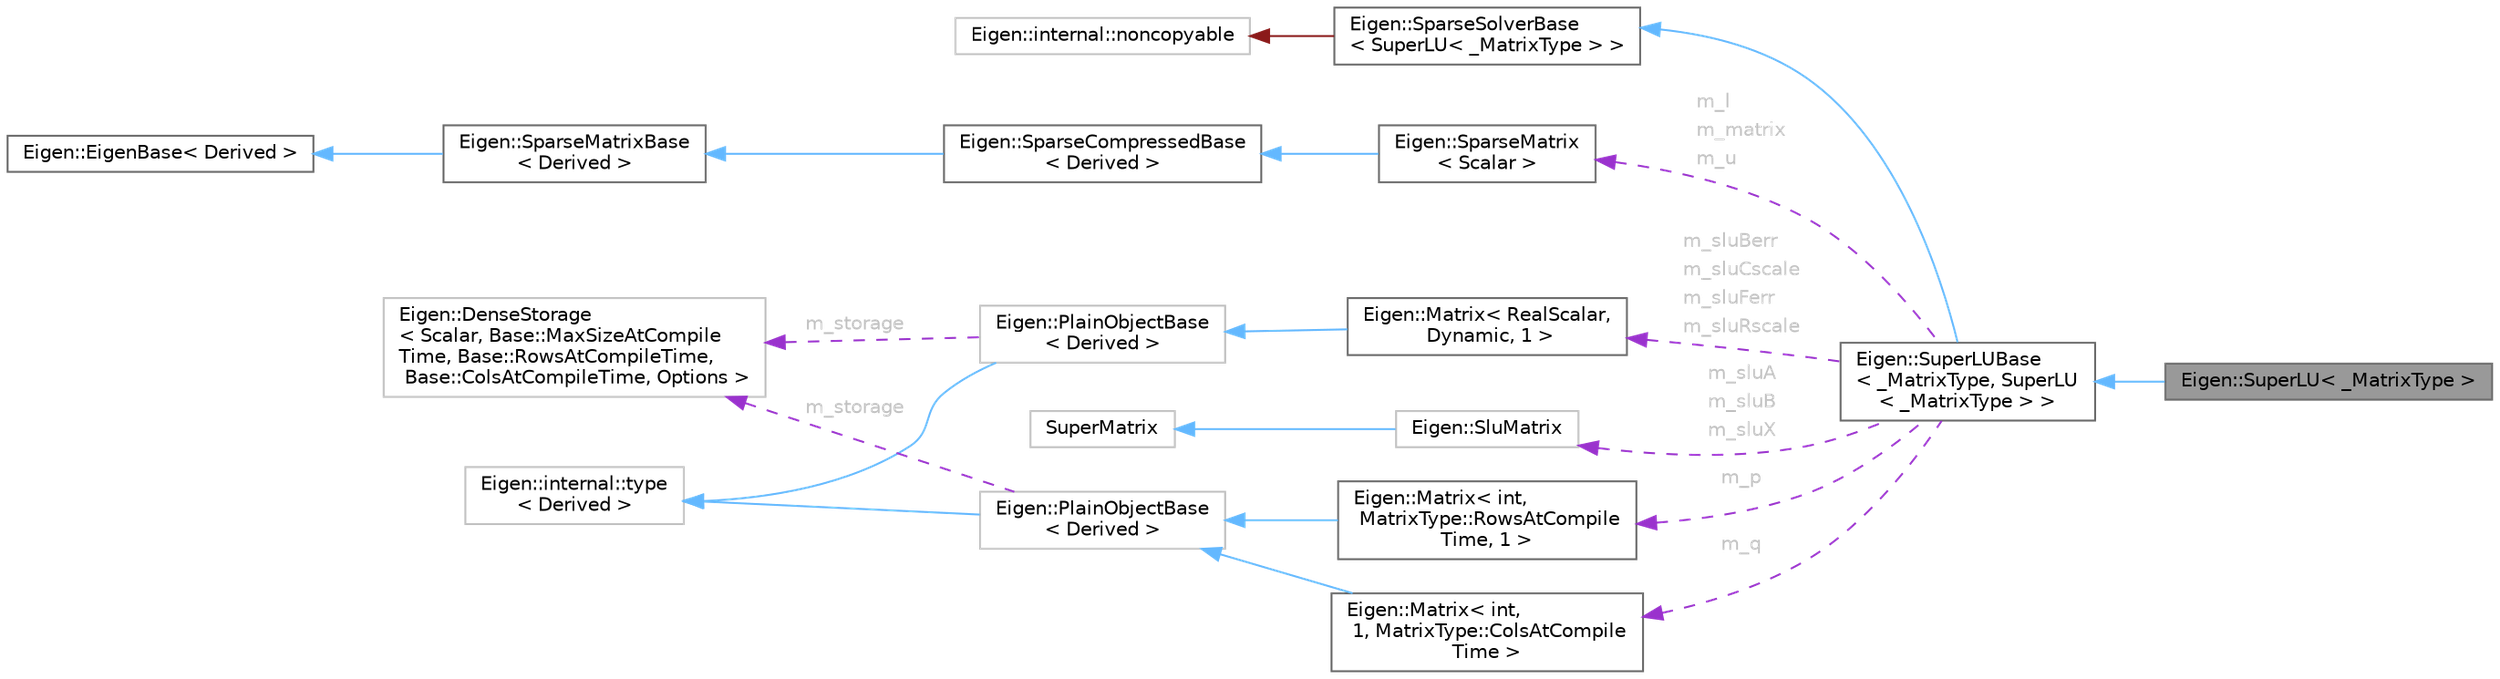 digraph "Eigen::SuperLU&lt; _MatrixType &gt;"
{
 // LATEX_PDF_SIZE
  bgcolor="transparent";
  edge [fontname=Helvetica,fontsize=10,labelfontname=Helvetica,labelfontsize=10];
  node [fontname=Helvetica,fontsize=10,shape=box,height=0.2,width=0.4];
  rankdir="LR";
  Node1 [id="Node000001",label="Eigen::SuperLU\< _MatrixType \>",height=0.2,width=0.4,color="gray40", fillcolor="grey60", style="filled", fontcolor="black",tooltip="A sparse direct LU factorization and solver based on the SuperLU library."];
  Node2 -> Node1 [id="edge20_Node000001_Node000002",dir="back",color="steelblue1",style="solid",tooltip=" "];
  Node2 [id="Node000002",label="Eigen::SuperLUBase\l\< _MatrixType, SuperLU\l\< _MatrixType \> \>",height=0.2,width=0.4,color="gray40", fillcolor="white", style="filled",URL="$classEigen_1_1SuperLUBase.html",tooltip=" "];
  Node3 -> Node2 [id="edge21_Node000002_Node000003",dir="back",color="steelblue1",style="solid",tooltip=" "];
  Node3 [id="Node000003",label="Eigen::SparseSolverBase\l\< SuperLU\< _MatrixType \> \>",height=0.2,width=0.4,color="gray40", fillcolor="white", style="filled",URL="$classEigen_1_1SparseSolverBase.html",tooltip=" "];
  Node4 -> Node3 [id="edge22_Node000003_Node000004",dir="back",color="firebrick4",style="solid",tooltip=" "];
  Node4 [id="Node000004",label="Eigen::internal::noncopyable",height=0.2,width=0.4,color="grey75", fillcolor="white", style="filled",URL="$classEigen_1_1internal_1_1noncopyable.html",tooltip=" "];
  Node5 -> Node2 [id="edge23_Node000002_Node000005",dir="back",color="darkorchid3",style="dashed",tooltip=" ",label=<<TABLE CELLBORDER="0" BORDER="0"><TR><TD VALIGN="top" ALIGN="LEFT" CELLPADDING="1" CELLSPACING="0">m_l</TD></TR>
<TR><TD VALIGN="top" ALIGN="LEFT" CELLPADDING="1" CELLSPACING="0">m_matrix</TD></TR>
<TR><TD VALIGN="top" ALIGN="LEFT" CELLPADDING="1" CELLSPACING="0">m_u</TD></TR>
</TABLE>> ,fontcolor="grey" ];
  Node5 [id="Node000005",label="Eigen::SparseMatrix\l\< Scalar \>",height=0.2,width=0.4,color="gray40", fillcolor="white", style="filled",URL="$classEigen_1_1SparseMatrix.html",tooltip=" "];
  Node6 -> Node5 [id="edge24_Node000005_Node000006",dir="back",color="steelblue1",style="solid",tooltip=" "];
  Node6 [id="Node000006",label="Eigen::SparseCompressedBase\l\< Derived \>",height=0.2,width=0.4,color="gray40", fillcolor="white", style="filled",URL="$classEigen_1_1SparseCompressedBase.html",tooltip="Common base class for sparse [compressed]-{row|column}-storage format."];
  Node7 -> Node6 [id="edge25_Node000006_Node000007",dir="back",color="steelblue1",style="solid",tooltip=" "];
  Node7 [id="Node000007",label="Eigen::SparseMatrixBase\l\< Derived \>",height=0.2,width=0.4,color="gray40", fillcolor="white", style="filled",URL="$classEigen_1_1SparseMatrixBase.html",tooltip="Base class of any sparse matrices or sparse expressions."];
  Node8 -> Node7 [id="edge26_Node000007_Node000008",dir="back",color="steelblue1",style="solid",tooltip=" "];
  Node8 [id="Node000008",label="Eigen::EigenBase\< Derived \>",height=0.2,width=0.4,color="gray40", fillcolor="white", style="filled",URL="$structEigen_1_1EigenBase.html",tooltip=" "];
  Node9 -> Node2 [id="edge27_Node000002_Node000009",dir="back",color="darkorchid3",style="dashed",tooltip=" ",label=<<TABLE CELLBORDER="0" BORDER="0"><TR><TD VALIGN="top" ALIGN="LEFT" CELLPADDING="1" CELLSPACING="0">m_p</TD></TR>
</TABLE>> ,fontcolor="grey" ];
  Node9 [id="Node000009",label="Eigen::Matrix\< int,\l MatrixType::RowsAtCompile\lTime, 1 \>",height=0.2,width=0.4,color="gray40", fillcolor="white", style="filled",URL="$classEigen_1_1Matrix.html",tooltip=" "];
  Node10 -> Node9 [id="edge28_Node000009_Node000010",dir="back",color="steelblue1",style="solid",tooltip=" "];
  Node10 [id="Node000010",label="Eigen::PlainObjectBase\l\< Derived \>",height=0.2,width=0.4,color="grey75", fillcolor="white", style="filled",URL="$classEigen_1_1PlainObjectBase.html",tooltip=" "];
  Node11 -> Node10 [id="edge29_Node000010_Node000011",dir="back",color="steelblue1",style="solid",tooltip=" "];
  Node11 [id="Node000011",label="Eigen::internal::type\l\< Derived \>",height=0.2,width=0.4,color="grey75", fillcolor="white", style="filled",URL="$structEigen_1_1internal_1_1dense__xpr__base.html",tooltip=" "];
  Node12 -> Node10 [id="edge30_Node000010_Node000012",dir="back",color="darkorchid3",style="dashed",tooltip=" ",label=<<TABLE CELLBORDER="0" BORDER="0"><TR><TD VALIGN="top" ALIGN="LEFT" CELLPADDING="1" CELLSPACING="0">m_storage</TD></TR>
</TABLE>> ,fontcolor="grey" ];
  Node12 [id="Node000012",label="Eigen::DenseStorage\l\< Scalar, Base::MaxSizeAtCompile\lTime, Base::RowsAtCompileTime,\l Base::ColsAtCompileTime, Options \>",height=0.2,width=0.4,color="grey75", fillcolor="white", style="filled",URL="$classEigen_1_1DenseStorage.html",tooltip=" "];
  Node13 -> Node2 [id="edge31_Node000002_Node000013",dir="back",color="darkorchid3",style="dashed",tooltip=" ",label=<<TABLE CELLBORDER="0" BORDER="0"><TR><TD VALIGN="top" ALIGN="LEFT" CELLPADDING="1" CELLSPACING="0">m_q</TD></TR>
</TABLE>> ,fontcolor="grey" ];
  Node13 [id="Node000013",label="Eigen::Matrix\< int,\l 1, MatrixType::ColsAtCompile\lTime \>",height=0.2,width=0.4,color="gray40", fillcolor="white", style="filled",URL="$classEigen_1_1Matrix.html",tooltip=" "];
  Node10 -> Node13 [id="edge32_Node000013_Node000010",dir="back",color="steelblue1",style="solid",tooltip=" "];
  Node14 -> Node2 [id="edge33_Node000002_Node000014",dir="back",color="darkorchid3",style="dashed",tooltip=" ",label=<<TABLE CELLBORDER="0" BORDER="0"><TR><TD VALIGN="top" ALIGN="LEFT" CELLPADDING="1" CELLSPACING="0">m_sluA</TD></TR>
<TR><TD VALIGN="top" ALIGN="LEFT" CELLPADDING="1" CELLSPACING="0">m_sluB</TD></TR>
<TR><TD VALIGN="top" ALIGN="LEFT" CELLPADDING="1" CELLSPACING="0">m_sluX</TD></TR>
</TABLE>> ,fontcolor="grey" ];
  Node14 [id="Node000014",label="Eigen::SluMatrix",height=0.2,width=0.4,color="grey75", fillcolor="white", style="filled",URL="$structEigen_1_1SluMatrix.html",tooltip=" "];
  Node15 -> Node14 [id="edge34_Node000014_Node000015",dir="back",color="steelblue1",style="solid",tooltip=" "];
  Node15 [id="Node000015",label="SuperMatrix",height=0.2,width=0.4,color="grey75", fillcolor="white", style="filled",tooltip=" "];
  Node16 -> Node2 [id="edge35_Node000002_Node000016",dir="back",color="darkorchid3",style="dashed",tooltip=" ",label=<<TABLE CELLBORDER="0" BORDER="0"><TR><TD VALIGN="top" ALIGN="LEFT" CELLPADDING="1" CELLSPACING="0">m_sluBerr</TD></TR>
<TR><TD VALIGN="top" ALIGN="LEFT" CELLPADDING="1" CELLSPACING="0">m_sluCscale</TD></TR>
<TR><TD VALIGN="top" ALIGN="LEFT" CELLPADDING="1" CELLSPACING="0">m_sluFerr</TD></TR>
<TR><TD VALIGN="top" ALIGN="LEFT" CELLPADDING="1" CELLSPACING="0">m_sluRscale</TD></TR>
</TABLE>> ,fontcolor="grey" ];
  Node16 [id="Node000016",label="Eigen::Matrix\< RealScalar,\l Dynamic, 1 \>",height=0.2,width=0.4,color="gray40", fillcolor="white", style="filled",URL="$classEigen_1_1Matrix.html",tooltip=" "];
  Node17 -> Node16 [id="edge36_Node000016_Node000017",dir="back",color="steelblue1",style="solid",tooltip=" "];
  Node17 [id="Node000017",label="Eigen::PlainObjectBase\l\< Derived \>",height=0.2,width=0.4,color="grey75", fillcolor="white", style="filled",URL="$classEigen_1_1PlainObjectBase.html",tooltip=" "];
  Node11 -> Node17 [id="edge37_Node000017_Node000011",dir="back",color="steelblue1",style="solid",tooltip=" "];
  Node12 -> Node17 [id="edge38_Node000017_Node000012",dir="back",color="darkorchid3",style="dashed",tooltip=" ",label=<<TABLE CELLBORDER="0" BORDER="0"><TR><TD VALIGN="top" ALIGN="LEFT" CELLPADDING="1" CELLSPACING="0">m_storage</TD></TR>
</TABLE>> ,fontcolor="grey" ];
}
